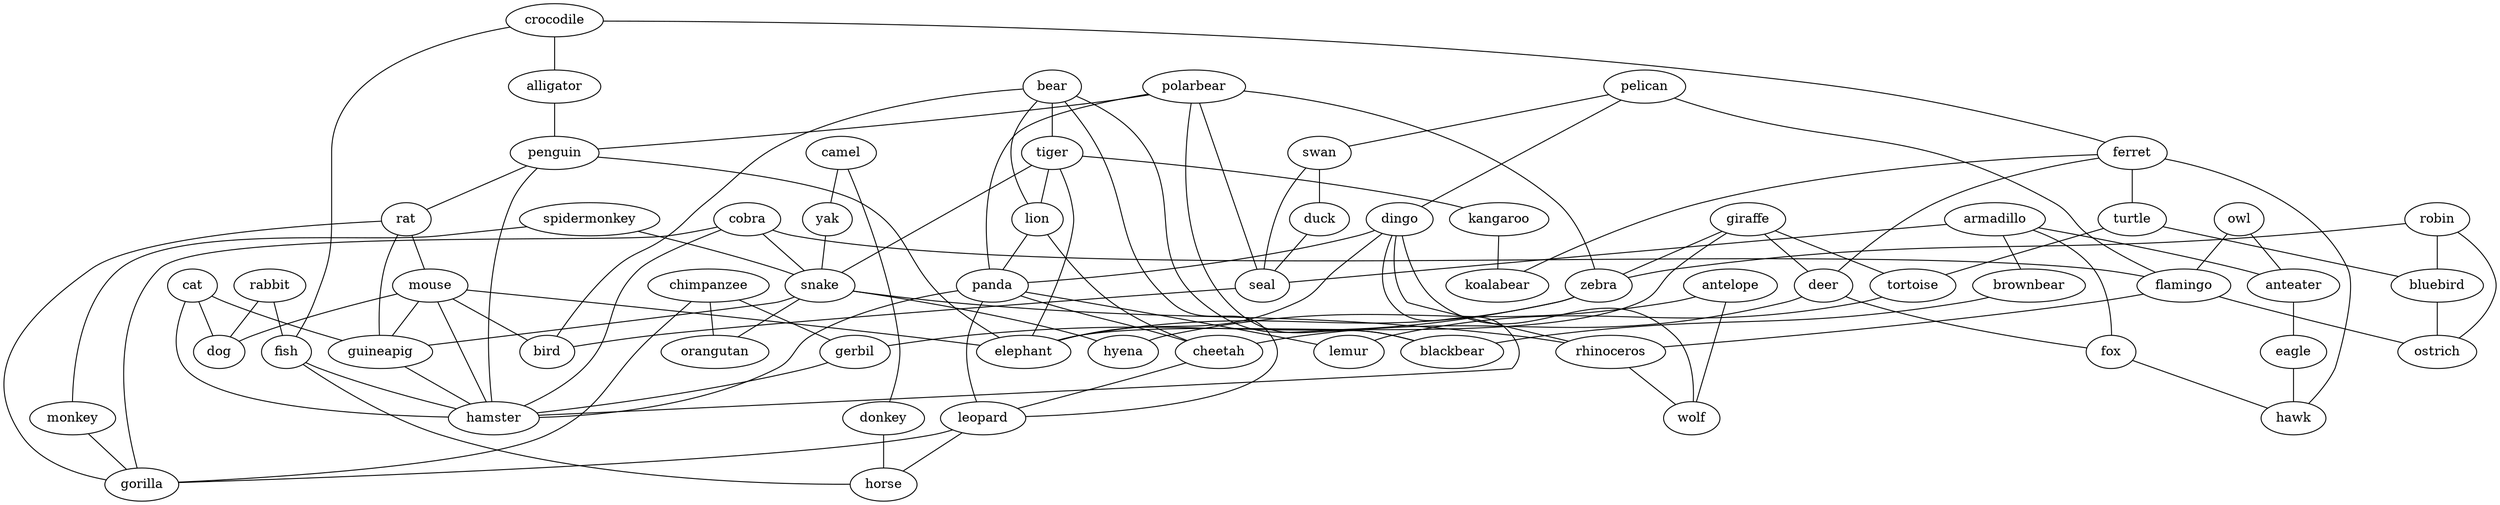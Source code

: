 strict graph  {
	pelican -- swan	 [weight=1];
	pelican -- flamingo	 [weight=1];
	pelican -- dingo	 [weight=1];
	antelope -- hyena	 [weight=1];
	antelope -- wolf	 [weight=1];
	swan -- duck	 [weight=1];
	swan -- seal	 [weight=1];
	camel -- yak	 [weight=1];
	camel -- donkey	 [weight=1];
	cobra -- snake	 [weight=1];
	cobra -- flamingo	 [weight=1];
	cobra -- gorilla	 [weight=1];
	cobra -- hamster	 [weight=1];
	spidermonkey -- monkey	 [weight=1];
	spidermonkey -- snake	 [weight=1];
	crocodile -- alligator	 [weight=1];
	crocodile -- ferret	 [weight=1];
	crocodile -- fish	 [weight=1];
	duck -- seal	 [weight=1];
	owl -- flamingo	 [weight=1];
	owl -- anteater	 [weight=1];
	monkey -- gorilla	 [weight=1];
	alligator -- penguin	 [weight=1];
	polarbear -- penguin	 [weight=1];
	polarbear -- zebra	 [weight=1];
	polarbear -- seal	 [weight=1];
	polarbear -- panda	 [weight=1];
	polarbear -- blackbear	 [weight=1];
	yak -- snake	 [weight=1];
	bear -- tiger	 [weight=1];
	bear -- lion	 [weight=1];
	bear -- bird	 [weight=1];
	bear -- leopard	 [weight=1];
	bear -- blackbear	 [weight=1];
	tiger -- snake	 [weight=1];
	tiger -- lion	 [weight=1];
	tiger -- elephant	 [weight=1];
	tiger -- kangaroo	 [weight=1];
	ferret -- turtle	 [weight=1];
	ferret -- deer	 [weight=1];
	ferret -- hawk	 [weight=1];
	ferret -- koalabear	 [weight=1];
	giraffe -- deer	 [weight=1];
	giraffe -- zebra	 [weight=1];
	giraffe -- elephant	 [weight=1];
	giraffe -- tortoise	 [weight=1];
	armadillo -- anteater	 [weight=1];
	armadillo -- seal	 [weight=1];
	armadillo -- fox	 [weight=1];
	armadillo -- brownbear	 [weight=1];
	snake -- rhinoceros	 [weight=1];
	snake -- guineapig	 [weight=1];
	snake -- hyena	 [weight=1];
	snake -- orangutan	 [weight=1];
	rabbit -- fish	 [weight=1];
	rabbit -- dog	 [weight=1];
	penguin -- rat	 [weight=1];
	penguin -- elephant	 [weight=1];
	penguin -- hamster	 [weight=1];
	flamingo -- rhinoceros	 [weight=1];
	flamingo -- ostrich	 [weight=1];
	dingo -- panda	 [weight=1];
	dingo -- rhinoceros	 [weight=1];
	dingo -- elephant	 [weight=1];
	dingo -- wolf	 [weight=1];
	dingo -- hamster	 [weight=1];
	lion -- panda	 [weight=1];
	lion -- cheetah	 [weight=1];
	cat -- guineapig	 [weight=1];
	cat -- dog	 [weight=1];
	cat -- hamster	 [weight=1];
	robin -- zebra	 [weight=1];
	robin -- bluebird	 [weight=1];
	robin -- ostrich	 [weight=1];
	turtle -- bluebird	 [weight=1];
	turtle -- tortoise	 [weight=1];
	donkey -- horse	 [weight=1];
	fish -- horse	 [weight=1];
	fish -- hamster	 [weight=1];
	deer -- fox	 [weight=1];
	deer -- cheetah	 [weight=1];
	rat -- mouse	 [weight=1];
	rat -- guineapig	 [weight=1];
	rat -- gorilla	 [weight=1];
	zebra -- elephant	 [weight=1];
	zebra -- gerbil	 [weight=1];
	anteater -- eagle	 [weight=1];
	seal -- bird	 [weight=1];
	mouse -- guineapig	 [weight=1];
	mouse -- elephant	 [weight=1];
	mouse -- bird	 [weight=1];
	mouse -- dog	 [weight=1];
	mouse -- hamster	 [weight=1];
	panda -- cheetah	 [weight=1];
	panda -- leopard	 [weight=1];
	panda -- lemur	 [weight=1];
	panda -- hamster	 [weight=1];
	fox -- hawk	 [weight=1];
	rhinoceros -- wolf	 [weight=1];
	guineapig -- hamster	 [weight=1];
	cheetah -- leopard	 [weight=1];
	brownbear -- blackbear	 [weight=1];
	eagle -- hawk	 [weight=1];
	kangaroo -- koalabear	 [weight=1];
	leopard -- horse	 [weight=1];
	leopard -- gorilla	 [weight=1];
	chimpanzee -- gerbil	 [weight=1];
	chimpanzee -- gorilla	 [weight=1];
	chimpanzee -- orangutan	 [weight=1];
	bluebird -- ostrich	 [weight=1];
	gerbil -- hamster	 [weight=1];
	tortoise -- lemur	 [weight=1];
}
